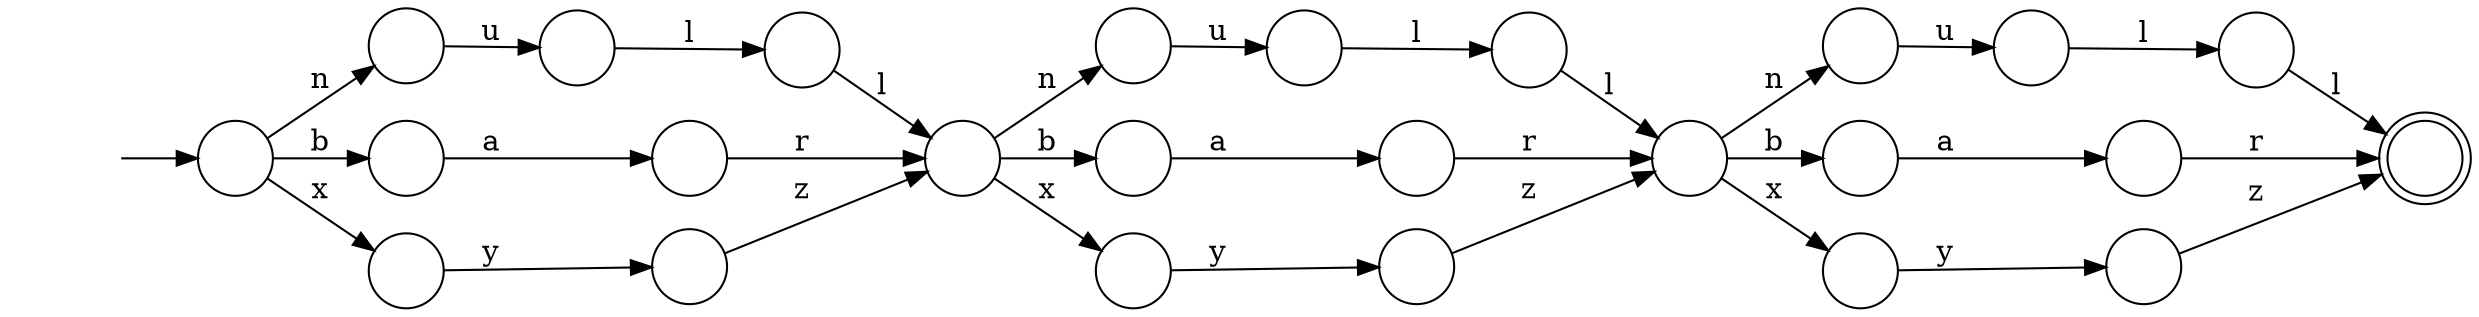 digraph Automaton {
  rankdir = LR;
  0 [shape=circle,label=""];
  0 -> 5 [label="l"]
  1 [shape=circle,label=""];
  1 -> 24 [label="l"]
  2 [shape=circle,label=""];
  2 -> 15 [label="n"]
  2 -> 6 [label="b"]
  2 -> 18 [label="x"]
  3 [shape=circle,label=""];
  3 -> 22 [label="l"]
  4 [shape=circle,label=""];
  4 -> 13 [label="u"]
  5 [shape=circle,label=""];
  5 -> 21 [label="n"]
  5 -> 19 [label="b"]
  5 -> 11 [label="x"]
  6 [shape=circle,label=""];
  6 -> 10 [label="a"]
  7 [shape=doublecircle,label=""];
  8 [shape=circle,label=""];
  8 -> 7 [label="z"]
  9 [shape=circle,label=""];
  initial [shape=plaintext,label=""];
  initial -> 9
  9 -> 4 [label="n"]
  9 -> 14 [label="b"]
  9 -> 17 [label="x"]
  10 [shape=circle,label=""];
  10 -> 7 [label="r"]
  11 [shape=circle,label=""];
  11 -> 12 [label="y"]
  12 [shape=circle,label=""];
  12 -> 2 [label="z"]
  13 [shape=circle,label=""];
  13 -> 0 [label="l"]
  14 [shape=circle,label=""];
  14 -> 20 [label="a"]
  15 [shape=circle,label=""];
  15 -> 3 [label="u"]
  16 [shape=circle,label=""];
  16 -> 5 [label="z"]
  17 [shape=circle,label=""];
  17 -> 16 [label="y"]
  18 [shape=circle,label=""];
  18 -> 8 [label="y"]
  19 [shape=circle,label=""];
  19 -> 23 [label="a"]
  20 [shape=circle,label=""];
  20 -> 5 [label="r"]
  21 [shape=circle,label=""];
  21 -> 1 [label="u"]
  22 [shape=circle,label=""];
  22 -> 7 [label="l"]
  23 [shape=circle,label=""];
  23 -> 2 [label="r"]
  24 [shape=circle,label=""];
  24 -> 2 [label="l"]
}

